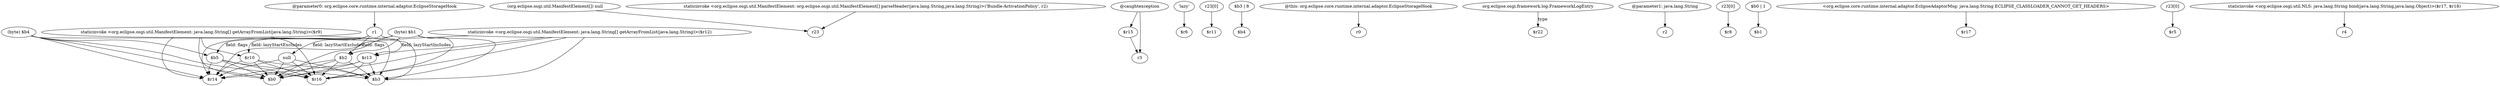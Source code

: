 digraph g {
0[label="staticinvoke <org.eclipse.osgi.util.ManifestElement: java.lang.String[] getArrayFromList(java.lang.String)>($r9)"]
1[label="$b3"]
0->1[label=""]
2[label="$b2"]
2->1[label=""]
3[label="(org.eclipse.osgi.util.ManifestElement[]) null"]
4[label="r23"]
3->4[label=""]
5[label="null"]
5->1[label=""]
6[label="$r10"]
6->1[label=""]
7[label="@caughtexception"]
8[label="$r15"]
7->8[label=""]
9[label="'lazy'"]
10[label="$r6"]
9->10[label=""]
11[label="$r13"]
12[label="$r14"]
11->12[label=""]
13[label="$b5"]
13->1[label=""]
14[label="(byte) $b4"]
15[label="$r16"]
14->15[label=""]
16[label="(byte) $b1"]
16->1[label=""]
17[label="staticinvoke <org.eclipse.osgi.util.ManifestElement: java.lang.String[] getArrayFromList(java.lang.String)>($r12)"]
17->1[label=""]
5->15[label=""]
18[label="$b0"]
11->18[label=""]
2->15[label=""]
19[label="r23[0]"]
20[label="$r11"]
19->20[label=""]
17->12[label=""]
0->18[label=""]
21[label="r3"]
8->21[label=""]
16->12[label=""]
7->21[label=""]
5->18[label=""]
2->18[label=""]
22[label="$b3 | 8"]
23[label="$b4"]
22->23[label=""]
14->13[label=""]
14->1[label=""]
24[label="@parameter0: org.eclipse.core.runtime.internal.adaptor.EclipseStorageHook"]
25[label="r1"]
24->25[label=""]
26[label="@this: org.eclipse.core.runtime.internal.adaptor.EclipseStorageHook"]
27[label="r0"]
26->27[label=""]
14->18[label=""]
16->2[label=""]
6->15[label=""]
11->1[label=""]
13->12[label=""]
25->5[label="field: lazyStartExcludes"]
14->12[label=""]
6->12[label=""]
11->15[label=""]
25->11[label="field: lazyStartIncludes"]
28[label="staticinvoke <org.eclipse.osgi.util.ManifestElement: org.eclipse.osgi.util.ManifestElement[] parseHeader(java.lang.String,java.lang.String)>('Bundle-ActivationPolicy', r2)"]
28->4[label=""]
17->15[label=""]
6->18[label=""]
16->15[label=""]
5->12[label=""]
29[label="org.eclipse.osgi.framework.log.FrameworkLogEntry"]
30[label="$r22"]
29->30[label="type"]
0->12[label=""]
25->2[label="field: flags"]
0->15[label=""]
31[label="@parameter1: java.lang.String"]
32[label="r2"]
31->32[label=""]
33[label="r23[0]"]
34[label="$r8"]
33->34[label=""]
17->11[label=""]
25->6[label="field: lazyStartExcludes"]
35[label="$b0 | 1"]
36[label="$b1"]
35->36[label=""]
37[label="<org.eclipse.core.runtime.internal.adaptor.EclipseAdaptorMsg: java.lang.String ECLIPSE_CLASSLOADER_CANNOT_GET_HEADERS>"]
38[label="$r17"]
37->38[label=""]
39[label="r23[0]"]
40[label="$r5"]
39->40[label=""]
0->6[label=""]
25->13[label="field: flags"]
13->15[label=""]
16->18[label=""]
13->18[label=""]
2->12[label=""]
41[label="staticinvoke <org.eclipse.osgi.util.NLS: java.lang.String bind(java.lang.String,java.lang.Object)>($r17, $r18)"]
42[label="r4"]
41->42[label=""]
17->18[label=""]
}